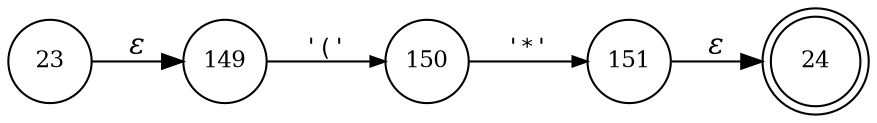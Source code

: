 digraph ATN {
rankdir=LR;
s24[fontsize=11, label="24", shape=doublecircle, fixedsize=true, width=.6];
s149[fontsize=11,label="149", shape=circle, fixedsize=true, width=.55, peripheries=1];
s150[fontsize=11,label="150", shape=circle, fixedsize=true, width=.55, peripheries=1];
s23[fontsize=11,label="23", shape=circle, fixedsize=true, width=.55, peripheries=1];
s151[fontsize=11,label="151", shape=circle, fixedsize=true, width=.55, peripheries=1];
s23 -> s149 [fontname="Times-Italic", label="&epsilon;"];
s149 -> s150 [fontsize=11, fontname="Courier", arrowsize=.7, label = "'('", arrowhead = normal];
s150 -> s151 [fontsize=11, fontname="Courier", arrowsize=.7, label = "'*'", arrowhead = normal];
s151 -> s24 [fontname="Times-Italic", label="&epsilon;"];
}